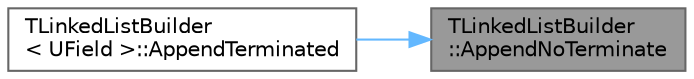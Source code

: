 digraph "TLinkedListBuilder::AppendNoTerminate"
{
 // INTERACTIVE_SVG=YES
 // LATEX_PDF_SIZE
  bgcolor="transparent";
  edge [fontname=Helvetica,fontsize=10,labelfontname=Helvetica,labelfontsize=10];
  node [fontname=Helvetica,fontsize=10,shape=box,height=0.2,width=0.4];
  rankdir="RL";
  Node1 [id="Node000001",label="TLinkedListBuilder\l::AppendNoTerminate",height=0.2,width=0.4,color="gray40", fillcolor="grey60", style="filled", fontcolor="black",tooltip=" "];
  Node1 -> Node2 [id="edge1_Node000001_Node000002",dir="back",color="steelblue1",style="solid",tooltip=" "];
  Node2 [id="Node000002",label="TLinkedListBuilder\l\< UField \>::AppendTerminated",height=0.2,width=0.4,color="grey40", fillcolor="white", style="filled",URL="$d8/dde/structTLinkedListBuilder.html#a6a0f473f11e319a98d691d64dfafeb59",tooltip=" "];
}
